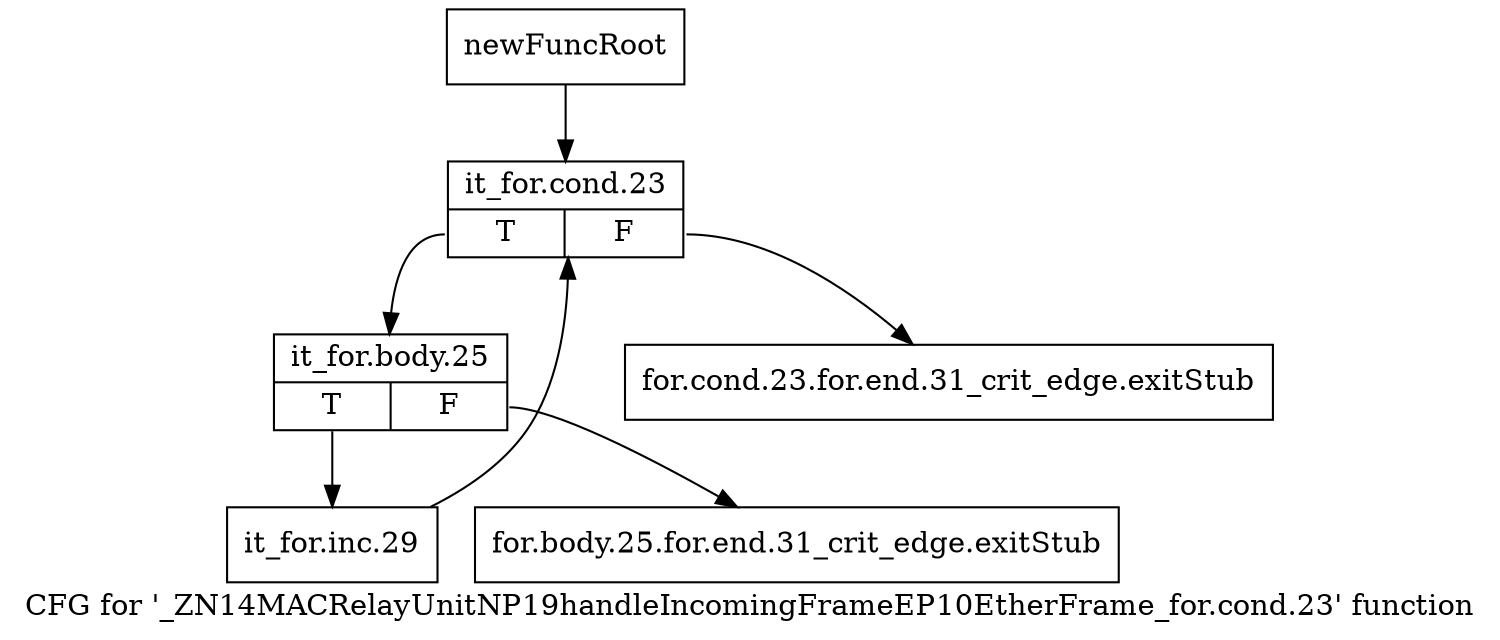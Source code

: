 digraph "CFG for '_ZN14MACRelayUnitNP19handleIncomingFrameEP10EtherFrame_for.cond.23' function" {
	label="CFG for '_ZN14MACRelayUnitNP19handleIncomingFrameEP10EtherFrame_for.cond.23' function";

	Node0x2096d30 [shape=record,label="{newFuncRoot}"];
	Node0x2096d30 -> Node0x2096e20;
	Node0x2096d80 [shape=record,label="{for.cond.23.for.end.31_crit_edge.exitStub}"];
	Node0x2096dd0 [shape=record,label="{for.body.25.for.end.31_crit_edge.exitStub}"];
	Node0x2096e20 [shape=record,label="{it_for.cond.23|{<s0>T|<s1>F}}"];
	Node0x2096e20:s0 -> Node0x2096e70;
	Node0x2096e20:s1 -> Node0x2096d80;
	Node0x2096e70 [shape=record,label="{it_for.body.25|{<s0>T|<s1>F}}"];
	Node0x2096e70:s0 -> Node0x2096ec0;
	Node0x2096e70:s1 -> Node0x2096dd0;
	Node0x2096ec0 [shape=record,label="{it_for.inc.29}"];
	Node0x2096ec0 -> Node0x2096e20;
}
